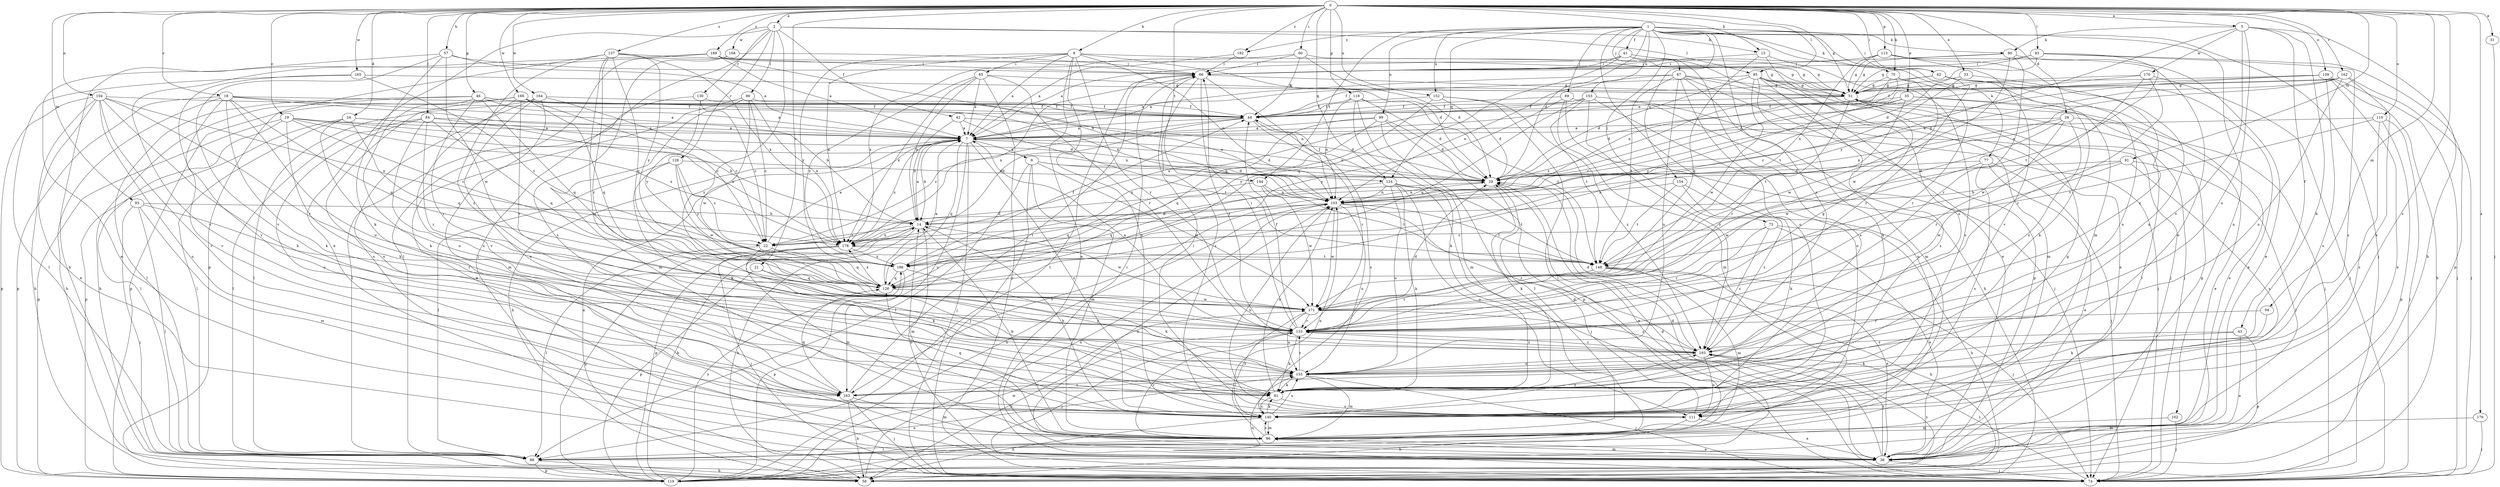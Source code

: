 strict digraph  {
0;
1;
2;
5;
6;
7;
8;
13;
14;
18;
19;
21;
22;
24;
28;
29;
31;
33;
35;
36;
41;
42;
43;
44;
46;
51;
57;
58;
60;
62;
65;
66;
67;
69;
73;
74;
75;
77;
80;
81;
83;
84;
85;
86;
88;
91;
93;
94;
96;
99;
102;
103;
104;
109;
110;
111;
113;
118;
119;
124;
126;
128;
130;
133;
137;
140;
144;
148;
152;
153;
154;
155;
162;
163;
164;
165;
166;
168;
170;
171;
176;
178;
186;
189;
192;
193;
0 -> 2  [label=a];
0 -> 5  [label=a];
0 -> 8  [label=b];
0 -> 13  [label=b];
0 -> 18  [label=c];
0 -> 19  [label=c];
0 -> 21  [label=c];
0 -> 24  [label=d];
0 -> 28  [label=d];
0 -> 31  [label=e];
0 -> 33  [label=e];
0 -> 35  [label=e];
0 -> 46  [label=g];
0 -> 51  [label=g];
0 -> 57  [label=h];
0 -> 60  [label=i];
0 -> 62  [label=i];
0 -> 75  [label=k];
0 -> 83  [label=l];
0 -> 84  [label=l];
0 -> 85  [label=l];
0 -> 91  [label=m];
0 -> 93  [label=m];
0 -> 94  [label=m];
0 -> 104  [label=o];
0 -> 109  [label=o];
0 -> 110  [label=o];
0 -> 113  [label=p];
0 -> 118  [label=p];
0 -> 124  [label=q];
0 -> 137  [label=s];
0 -> 140  [label=s];
0 -> 144  [label=t];
0 -> 152  [label=u];
0 -> 162  [label=v];
0 -> 164  [label=w];
0 -> 165  [label=w];
0 -> 166  [label=w];
0 -> 176  [label=x];
0 -> 189  [label=z];
0 -> 192  [label=z];
1 -> 29  [label=d];
1 -> 41  [label=f];
1 -> 62  [label=i];
1 -> 67  [label=j];
1 -> 69  [label=j];
1 -> 73  [label=j];
1 -> 74  [label=j];
1 -> 75  [label=k];
1 -> 77  [label=k];
1 -> 80  [label=k];
1 -> 96  [label=m];
1 -> 99  [label=n];
1 -> 102  [label=n];
1 -> 111  [label=o];
1 -> 124  [label=q];
1 -> 144  [label=t];
1 -> 152  [label=u];
1 -> 153  [label=u];
1 -> 154  [label=u];
1 -> 192  [label=z];
1 -> 193  [label=z];
2 -> 13  [label=b];
2 -> 36  [label=e];
2 -> 42  [label=f];
2 -> 74  [label=j];
2 -> 85  [label=l];
2 -> 86  [label=l];
2 -> 128  [label=r];
2 -> 130  [label=r];
2 -> 168  [label=w];
2 -> 193  [label=z];
5 -> 43  [label=f];
5 -> 58  [label=h];
5 -> 80  [label=k];
5 -> 81  [label=k];
5 -> 155  [label=u];
5 -> 163  [label=v];
5 -> 170  [label=w];
5 -> 186  [label=y];
6 -> 29  [label=d];
6 -> 74  [label=j];
6 -> 88  [label=l];
6 -> 96  [label=m];
6 -> 124  [label=q];
6 -> 171  [label=w];
7 -> 6  [label=a];
7 -> 14  [label=b];
7 -> 29  [label=d];
7 -> 58  [label=h];
7 -> 74  [label=j];
7 -> 126  [label=q];
7 -> 140  [label=s];
7 -> 163  [label=v];
7 -> 178  [label=x];
8 -> 7  [label=a];
8 -> 29  [label=d];
8 -> 36  [label=e];
8 -> 51  [label=g];
8 -> 65  [label=i];
8 -> 103  [label=n];
8 -> 133  [label=r];
8 -> 140  [label=s];
8 -> 178  [label=x];
8 -> 186  [label=y];
13 -> 66  [label=i];
13 -> 126  [label=q];
13 -> 140  [label=s];
13 -> 155  [label=u];
14 -> 7  [label=a];
14 -> 22  [label=c];
14 -> 58  [label=h];
14 -> 96  [label=m];
14 -> 119  [label=p];
14 -> 171  [label=w];
14 -> 178  [label=x];
18 -> 7  [label=a];
18 -> 14  [label=b];
18 -> 44  [label=f];
18 -> 58  [label=h];
18 -> 81  [label=k];
18 -> 119  [label=p];
18 -> 126  [label=q];
18 -> 155  [label=u];
18 -> 163  [label=v];
19 -> 7  [label=a];
19 -> 14  [label=b];
19 -> 22  [label=c];
19 -> 81  [label=k];
19 -> 88  [label=l];
19 -> 103  [label=n];
19 -> 119  [label=p];
19 -> 178  [label=x];
21 -> 119  [label=p];
21 -> 126  [label=q];
21 -> 155  [label=u];
22 -> 7  [label=a];
22 -> 81  [label=k];
22 -> 88  [label=l];
22 -> 126  [label=q];
24 -> 7  [label=a];
24 -> 29  [label=d];
24 -> 88  [label=l];
24 -> 119  [label=p];
24 -> 126  [label=q];
24 -> 155  [label=u];
28 -> 7  [label=a];
28 -> 36  [label=e];
28 -> 103  [label=n];
28 -> 133  [label=r];
28 -> 171  [label=w];
28 -> 193  [label=z];
29 -> 7  [label=a];
29 -> 36  [label=e];
29 -> 81  [label=k];
29 -> 103  [label=n];
31 -> 74  [label=j];
33 -> 22  [label=c];
33 -> 51  [label=g];
33 -> 155  [label=u];
35 -> 22  [label=c];
35 -> 29  [label=d];
35 -> 36  [label=e];
35 -> 44  [label=f];
35 -> 88  [label=l];
35 -> 148  [label=t];
36 -> 14  [label=b];
36 -> 29  [label=d];
36 -> 51  [label=g];
36 -> 66  [label=i];
36 -> 74  [label=j];
36 -> 96  [label=m];
36 -> 103  [label=n];
36 -> 193  [label=z];
41 -> 7  [label=a];
41 -> 36  [label=e];
41 -> 51  [label=g];
41 -> 66  [label=i];
41 -> 126  [label=q];
41 -> 140  [label=s];
42 -> 7  [label=a];
42 -> 14  [label=b];
42 -> 29  [label=d];
42 -> 148  [label=t];
43 -> 36  [label=e];
43 -> 81  [label=k];
43 -> 119  [label=p];
43 -> 193  [label=z];
44 -> 7  [label=a];
44 -> 14  [label=b];
44 -> 22  [label=c];
44 -> 133  [label=r];
44 -> 140  [label=s];
46 -> 7  [label=a];
46 -> 44  [label=f];
46 -> 58  [label=h];
46 -> 81  [label=k];
46 -> 88  [label=l];
46 -> 103  [label=n];
46 -> 126  [label=q];
46 -> 133  [label=r];
51 -> 44  [label=f];
51 -> 74  [label=j];
51 -> 133  [label=r];
51 -> 178  [label=x];
57 -> 7  [label=a];
57 -> 58  [label=h];
57 -> 66  [label=i];
57 -> 81  [label=k];
57 -> 163  [label=v];
57 -> 171  [label=w];
58 -> 7  [label=a];
58 -> 103  [label=n];
60 -> 29  [label=d];
60 -> 44  [label=f];
60 -> 51  [label=g];
60 -> 66  [label=i];
60 -> 178  [label=x];
62 -> 7  [label=a];
62 -> 36  [label=e];
62 -> 51  [label=g];
62 -> 81  [label=k];
62 -> 133  [label=r];
62 -> 155  [label=u];
65 -> 7  [label=a];
65 -> 14  [label=b];
65 -> 51  [label=g];
65 -> 74  [label=j];
65 -> 133  [label=r];
65 -> 178  [label=x];
65 -> 186  [label=y];
66 -> 51  [label=g];
66 -> 88  [label=l];
66 -> 103  [label=n];
66 -> 140  [label=s];
66 -> 178  [label=x];
66 -> 193  [label=z];
67 -> 7  [label=a];
67 -> 51  [label=g];
67 -> 74  [label=j];
67 -> 96  [label=m];
67 -> 103  [label=n];
67 -> 111  [label=o];
67 -> 119  [label=p];
67 -> 148  [label=t];
67 -> 155  [label=u];
69 -> 44  [label=f];
69 -> 58  [label=h];
69 -> 74  [label=j];
69 -> 96  [label=m];
69 -> 186  [label=y];
73 -> 22  [label=c];
73 -> 36  [label=e];
73 -> 58  [label=h];
73 -> 133  [label=r];
73 -> 193  [label=z];
74 -> 29  [label=d];
74 -> 155  [label=u];
74 -> 193  [label=z];
75 -> 51  [label=g];
75 -> 103  [label=n];
75 -> 133  [label=r];
75 -> 171  [label=w];
75 -> 186  [label=y];
77 -> 29  [label=d];
77 -> 36  [label=e];
77 -> 74  [label=j];
77 -> 140  [label=s];
77 -> 171  [label=w];
80 -> 36  [label=e];
80 -> 51  [label=g];
80 -> 66  [label=i];
80 -> 133  [label=r];
80 -> 171  [label=w];
81 -> 103  [label=n];
81 -> 111  [label=o];
81 -> 140  [label=s];
83 -> 29  [label=d];
83 -> 51  [label=g];
83 -> 66  [label=i];
83 -> 119  [label=p];
83 -> 140  [label=s];
83 -> 148  [label=t];
84 -> 7  [label=a];
84 -> 88  [label=l];
84 -> 111  [label=o];
84 -> 126  [label=q];
84 -> 133  [label=r];
84 -> 155  [label=u];
84 -> 178  [label=x];
85 -> 29  [label=d];
85 -> 36  [label=e];
85 -> 44  [label=f];
85 -> 51  [label=g];
85 -> 74  [label=j];
85 -> 81  [label=k];
85 -> 96  [label=m];
85 -> 140  [label=s];
85 -> 171  [label=w];
86 -> 22  [label=c];
86 -> 36  [label=e];
86 -> 44  [label=f];
86 -> 96  [label=m];
86 -> 171  [label=w];
86 -> 178  [label=x];
88 -> 58  [label=h];
88 -> 119  [label=p];
91 -> 14  [label=b];
91 -> 29  [label=d];
91 -> 88  [label=l];
91 -> 140  [label=s];
91 -> 171  [label=w];
93 -> 14  [label=b];
93 -> 74  [label=j];
93 -> 88  [label=l];
93 -> 96  [label=m];
93 -> 133  [label=r];
94 -> 81  [label=k];
94 -> 133  [label=r];
96 -> 14  [label=b];
96 -> 36  [label=e];
96 -> 88  [label=l];
96 -> 103  [label=n];
96 -> 133  [label=r];
96 -> 140  [label=s];
99 -> 7  [label=a];
99 -> 29  [label=d];
99 -> 88  [label=l];
99 -> 119  [label=p];
99 -> 126  [label=q];
99 -> 186  [label=y];
102 -> 74  [label=j];
102 -> 96  [label=m];
103 -> 14  [label=b];
103 -> 148  [label=t];
103 -> 155  [label=u];
103 -> 163  [label=v];
103 -> 171  [label=w];
103 -> 193  [label=z];
104 -> 36  [label=e];
104 -> 44  [label=f];
104 -> 58  [label=h];
104 -> 81  [label=k];
104 -> 111  [label=o];
104 -> 119  [label=p];
104 -> 133  [label=r];
104 -> 163  [label=v];
104 -> 178  [label=x];
109 -> 29  [label=d];
109 -> 36  [label=e];
109 -> 51  [label=g];
109 -> 58  [label=h];
109 -> 74  [label=j];
109 -> 103  [label=n];
109 -> 140  [label=s];
110 -> 7  [label=a];
110 -> 74  [label=j];
110 -> 119  [label=p];
110 -> 140  [label=s];
110 -> 148  [label=t];
111 -> 29  [label=d];
111 -> 36  [label=e];
111 -> 58  [label=h];
111 -> 66  [label=i];
111 -> 103  [label=n];
113 -> 51  [label=g];
113 -> 66  [label=i];
113 -> 111  [label=o];
113 -> 148  [label=t];
113 -> 163  [label=v];
113 -> 193  [label=z];
118 -> 29  [label=d];
118 -> 44  [label=f];
118 -> 81  [label=k];
118 -> 96  [label=m];
118 -> 103  [label=n];
118 -> 148  [label=t];
119 -> 14  [label=b];
119 -> 103  [label=n];
119 -> 155  [label=u];
119 -> 171  [label=w];
119 -> 186  [label=y];
119 -> 193  [label=z];
124 -> 44  [label=f];
124 -> 74  [label=j];
124 -> 81  [label=k];
124 -> 103  [label=n];
124 -> 111  [label=o];
124 -> 126  [label=q];
124 -> 148  [label=t];
124 -> 155  [label=u];
126 -> 7  [label=a];
126 -> 171  [label=w];
126 -> 178  [label=x];
128 -> 22  [label=c];
128 -> 29  [label=d];
128 -> 81  [label=k];
128 -> 88  [label=l];
128 -> 171  [label=w];
128 -> 186  [label=y];
130 -> 22  [label=c];
130 -> 44  [label=f];
130 -> 88  [label=l];
130 -> 186  [label=y];
133 -> 7  [label=a];
133 -> 29  [label=d];
133 -> 44  [label=f];
133 -> 51  [label=g];
133 -> 58  [label=h];
133 -> 66  [label=i];
133 -> 74  [label=j];
133 -> 81  [label=k];
133 -> 193  [label=z];
137 -> 66  [label=i];
137 -> 119  [label=p];
137 -> 126  [label=q];
137 -> 133  [label=r];
137 -> 155  [label=u];
137 -> 178  [label=x];
137 -> 186  [label=y];
137 -> 193  [label=z];
140 -> 14  [label=b];
140 -> 51  [label=g];
140 -> 58  [label=h];
140 -> 81  [label=k];
140 -> 96  [label=m];
140 -> 126  [label=q];
140 -> 155  [label=u];
140 -> 193  [label=z];
144 -> 103  [label=n];
144 -> 126  [label=q];
144 -> 148  [label=t];
144 -> 171  [label=w];
148 -> 36  [label=e];
148 -> 58  [label=h];
148 -> 74  [label=j];
148 -> 96  [label=m];
148 -> 133  [label=r];
152 -> 29  [label=d];
152 -> 44  [label=f];
152 -> 88  [label=l];
152 -> 186  [label=y];
152 -> 193  [label=z];
153 -> 44  [label=f];
153 -> 74  [label=j];
153 -> 111  [label=o];
153 -> 126  [label=q];
153 -> 148  [label=t];
153 -> 178  [label=x];
153 -> 193  [label=z];
154 -> 81  [label=k];
154 -> 103  [label=n];
154 -> 148  [label=t];
154 -> 193  [label=z];
155 -> 74  [label=j];
155 -> 81  [label=k];
155 -> 96  [label=m];
155 -> 133  [label=r];
155 -> 163  [label=v];
162 -> 7  [label=a];
162 -> 29  [label=d];
162 -> 51  [label=g];
162 -> 74  [label=j];
162 -> 81  [label=k];
162 -> 103  [label=n];
162 -> 155  [label=u];
163 -> 58  [label=h];
163 -> 66  [label=i];
163 -> 74  [label=j];
163 -> 96  [label=m];
163 -> 126  [label=q];
164 -> 22  [label=c];
164 -> 44  [label=f];
164 -> 88  [label=l];
164 -> 96  [label=m];
164 -> 111  [label=o];
164 -> 140  [label=s];
165 -> 51  [label=g];
165 -> 88  [label=l];
165 -> 148  [label=t];
165 -> 163  [label=v];
166 -> 22  [label=c];
166 -> 44  [label=f];
166 -> 103  [label=n];
166 -> 119  [label=p];
166 -> 126  [label=q];
166 -> 133  [label=r];
166 -> 140  [label=s];
166 -> 163  [label=v];
168 -> 66  [label=i];
168 -> 88  [label=l];
168 -> 140  [label=s];
170 -> 44  [label=f];
170 -> 51  [label=g];
170 -> 74  [label=j];
170 -> 133  [label=r];
170 -> 171  [label=w];
171 -> 133  [label=r];
171 -> 140  [label=s];
171 -> 155  [label=u];
171 -> 193  [label=z];
176 -> 74  [label=j];
176 -> 96  [label=m];
178 -> 29  [label=d];
178 -> 74  [label=j];
178 -> 96  [label=m];
178 -> 119  [label=p];
178 -> 148  [label=t];
178 -> 186  [label=y];
186 -> 44  [label=f];
186 -> 81  [label=k];
186 -> 119  [label=p];
186 -> 126  [label=q];
189 -> 7  [label=a];
189 -> 36  [label=e];
189 -> 51  [label=g];
189 -> 66  [label=i];
189 -> 103  [label=n];
189 -> 163  [label=v];
192 -> 7  [label=a];
192 -> 66  [label=i];
193 -> 29  [label=d];
193 -> 111  [label=o];
193 -> 133  [label=r];
193 -> 155  [label=u];
}
